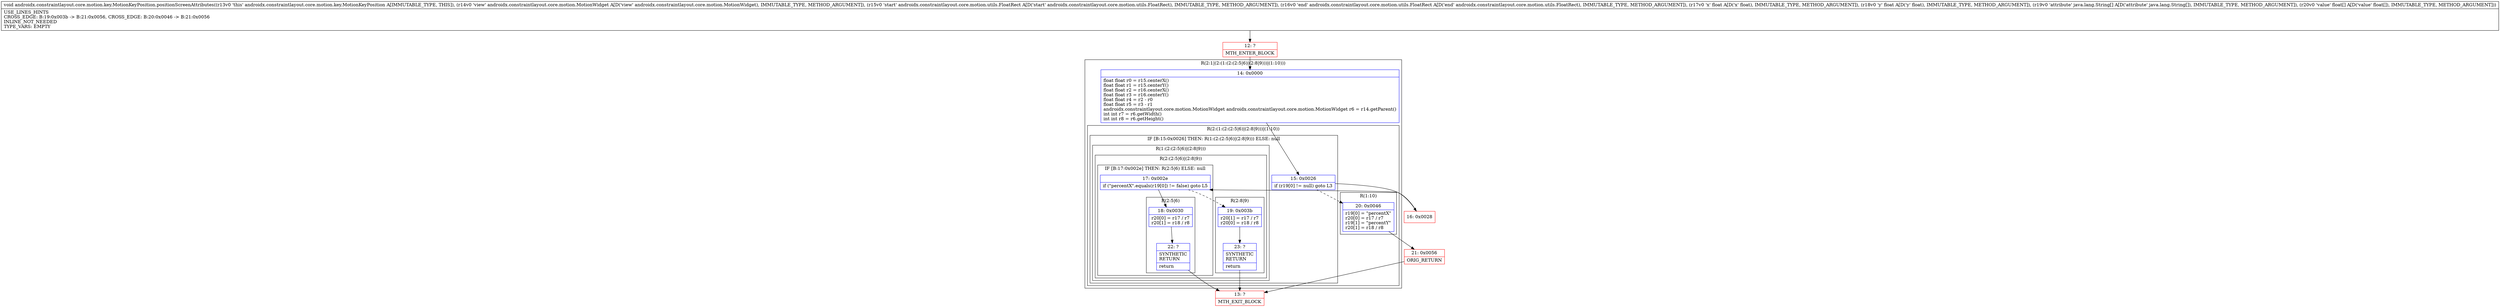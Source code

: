 digraph "CFG forandroidx.constraintlayout.core.motion.key.MotionKeyPosition.positionScreenAttributes(Landroidx\/constraintlayout\/core\/motion\/MotionWidget;Landroidx\/constraintlayout\/core\/motion\/utils\/FloatRect;Landroidx\/constraintlayout\/core\/motion\/utils\/FloatRect;FF[Ljava\/lang\/String;[F)V" {
subgraph cluster_Region_103980536 {
label = "R(2:1|(2:(1:(2:(2:5|6)|(2:8|9)))|(1:10)))";
node [shape=record,color=blue];
Node_14 [shape=record,label="{14\:\ 0x0000|float float r0 = r15.centerX()\lfloat float r1 = r15.centerY()\lfloat float r2 = r16.centerX()\lfloat float r3 = r16.centerY()\lfloat float r4 = r2 \- r0\lfloat float r5 = r3 \- r1\landroidx.constraintlayout.core.motion.MotionWidget androidx.constraintlayout.core.motion.MotionWidget r6 = r14.getParent()\lint int r7 = r6.getWidth()\lint int r8 = r6.getHeight()\l}"];
subgraph cluster_Region_214789484 {
label = "R(2:(1:(2:(2:5|6)|(2:8|9)))|(1:10))";
node [shape=record,color=blue];
subgraph cluster_IfRegion_515201146 {
label = "IF [B:15:0x0026] THEN: R(1:(2:(2:5|6)|(2:8|9))) ELSE: null";
node [shape=record,color=blue];
Node_15 [shape=record,label="{15\:\ 0x0026|if (r19[0] != null) goto L3\l}"];
subgraph cluster_Region_555143357 {
label = "R(1:(2:(2:5|6)|(2:8|9)))";
node [shape=record,color=blue];
subgraph cluster_Region_752730985 {
label = "R(2:(2:5|6)|(2:8|9))";
node [shape=record,color=blue];
subgraph cluster_IfRegion_1260154259 {
label = "IF [B:17:0x002e] THEN: R(2:5|6) ELSE: null";
node [shape=record,color=blue];
Node_17 [shape=record,label="{17\:\ 0x002e|if (\"percentX\".equals(r19[0]) != false) goto L5\l}"];
subgraph cluster_Region_1864539401 {
label = "R(2:5|6)";
node [shape=record,color=blue];
Node_18 [shape=record,label="{18\:\ 0x0030|r20[0] = r17 \/ r7\lr20[1] = r18 \/ r8\l}"];
Node_22 [shape=record,label="{22\:\ ?|SYNTHETIC\lRETURN\l|return\l}"];
}
}
subgraph cluster_Region_61634645 {
label = "R(2:8|9)";
node [shape=record,color=blue];
Node_19 [shape=record,label="{19\:\ 0x003b|r20[1] = r17 \/ r7\lr20[0] = r18 \/ r8\l}"];
Node_23 [shape=record,label="{23\:\ ?|SYNTHETIC\lRETURN\l|return\l}"];
}
}
}
}
subgraph cluster_Region_2049546229 {
label = "R(1:10)";
node [shape=record,color=blue];
Node_20 [shape=record,label="{20\:\ 0x0046|r19[0] = \"percentX\"\lr20[0] = r17 \/ r7\lr19[1] = \"percentY\"\lr20[1] = r18 \/ r8\l}"];
}
}
}
Node_12 [shape=record,color=red,label="{12\:\ ?|MTH_ENTER_BLOCK\l}"];
Node_16 [shape=record,color=red,label="{16\:\ 0x0028}"];
Node_13 [shape=record,color=red,label="{13\:\ ?|MTH_EXIT_BLOCK\l}"];
Node_21 [shape=record,color=red,label="{21\:\ 0x0056|ORIG_RETURN\l}"];
MethodNode[shape=record,label="{void androidx.constraintlayout.core.motion.key.MotionKeyPosition.positionScreenAttributes((r13v0 'this' androidx.constraintlayout.core.motion.key.MotionKeyPosition A[IMMUTABLE_TYPE, THIS]), (r14v0 'view' androidx.constraintlayout.core.motion.MotionWidget A[D('view' androidx.constraintlayout.core.motion.MotionWidget), IMMUTABLE_TYPE, METHOD_ARGUMENT]), (r15v0 'start' androidx.constraintlayout.core.motion.utils.FloatRect A[D('start' androidx.constraintlayout.core.motion.utils.FloatRect), IMMUTABLE_TYPE, METHOD_ARGUMENT]), (r16v0 'end' androidx.constraintlayout.core.motion.utils.FloatRect A[D('end' androidx.constraintlayout.core.motion.utils.FloatRect), IMMUTABLE_TYPE, METHOD_ARGUMENT]), (r17v0 'x' float A[D('x' float), IMMUTABLE_TYPE, METHOD_ARGUMENT]), (r18v0 'y' float A[D('y' float), IMMUTABLE_TYPE, METHOD_ARGUMENT]), (r19v0 'attribute' java.lang.String[] A[D('attribute' java.lang.String[]), IMMUTABLE_TYPE, METHOD_ARGUMENT]), (r20v0 'value' float[] A[D('value' float[]), IMMUTABLE_TYPE, METHOD_ARGUMENT]))  | USE_LINES_HINTS\lCROSS_EDGE: B:19:0x003b \-\> B:21:0x0056, CROSS_EDGE: B:20:0x0046 \-\> B:21:0x0056\lINLINE_NOT_NEEDED\lTYPE_VARS: EMPTY\l}"];
MethodNode -> Node_12;Node_14 -> Node_15;
Node_15 -> Node_16;
Node_15 -> Node_20[style=dashed];
Node_17 -> Node_18;
Node_17 -> Node_19[style=dashed];
Node_18 -> Node_22;
Node_22 -> Node_13;
Node_19 -> Node_23;
Node_23 -> Node_13;
Node_20 -> Node_21;
Node_12 -> Node_14;
Node_16 -> Node_17;
Node_21 -> Node_13;
}

